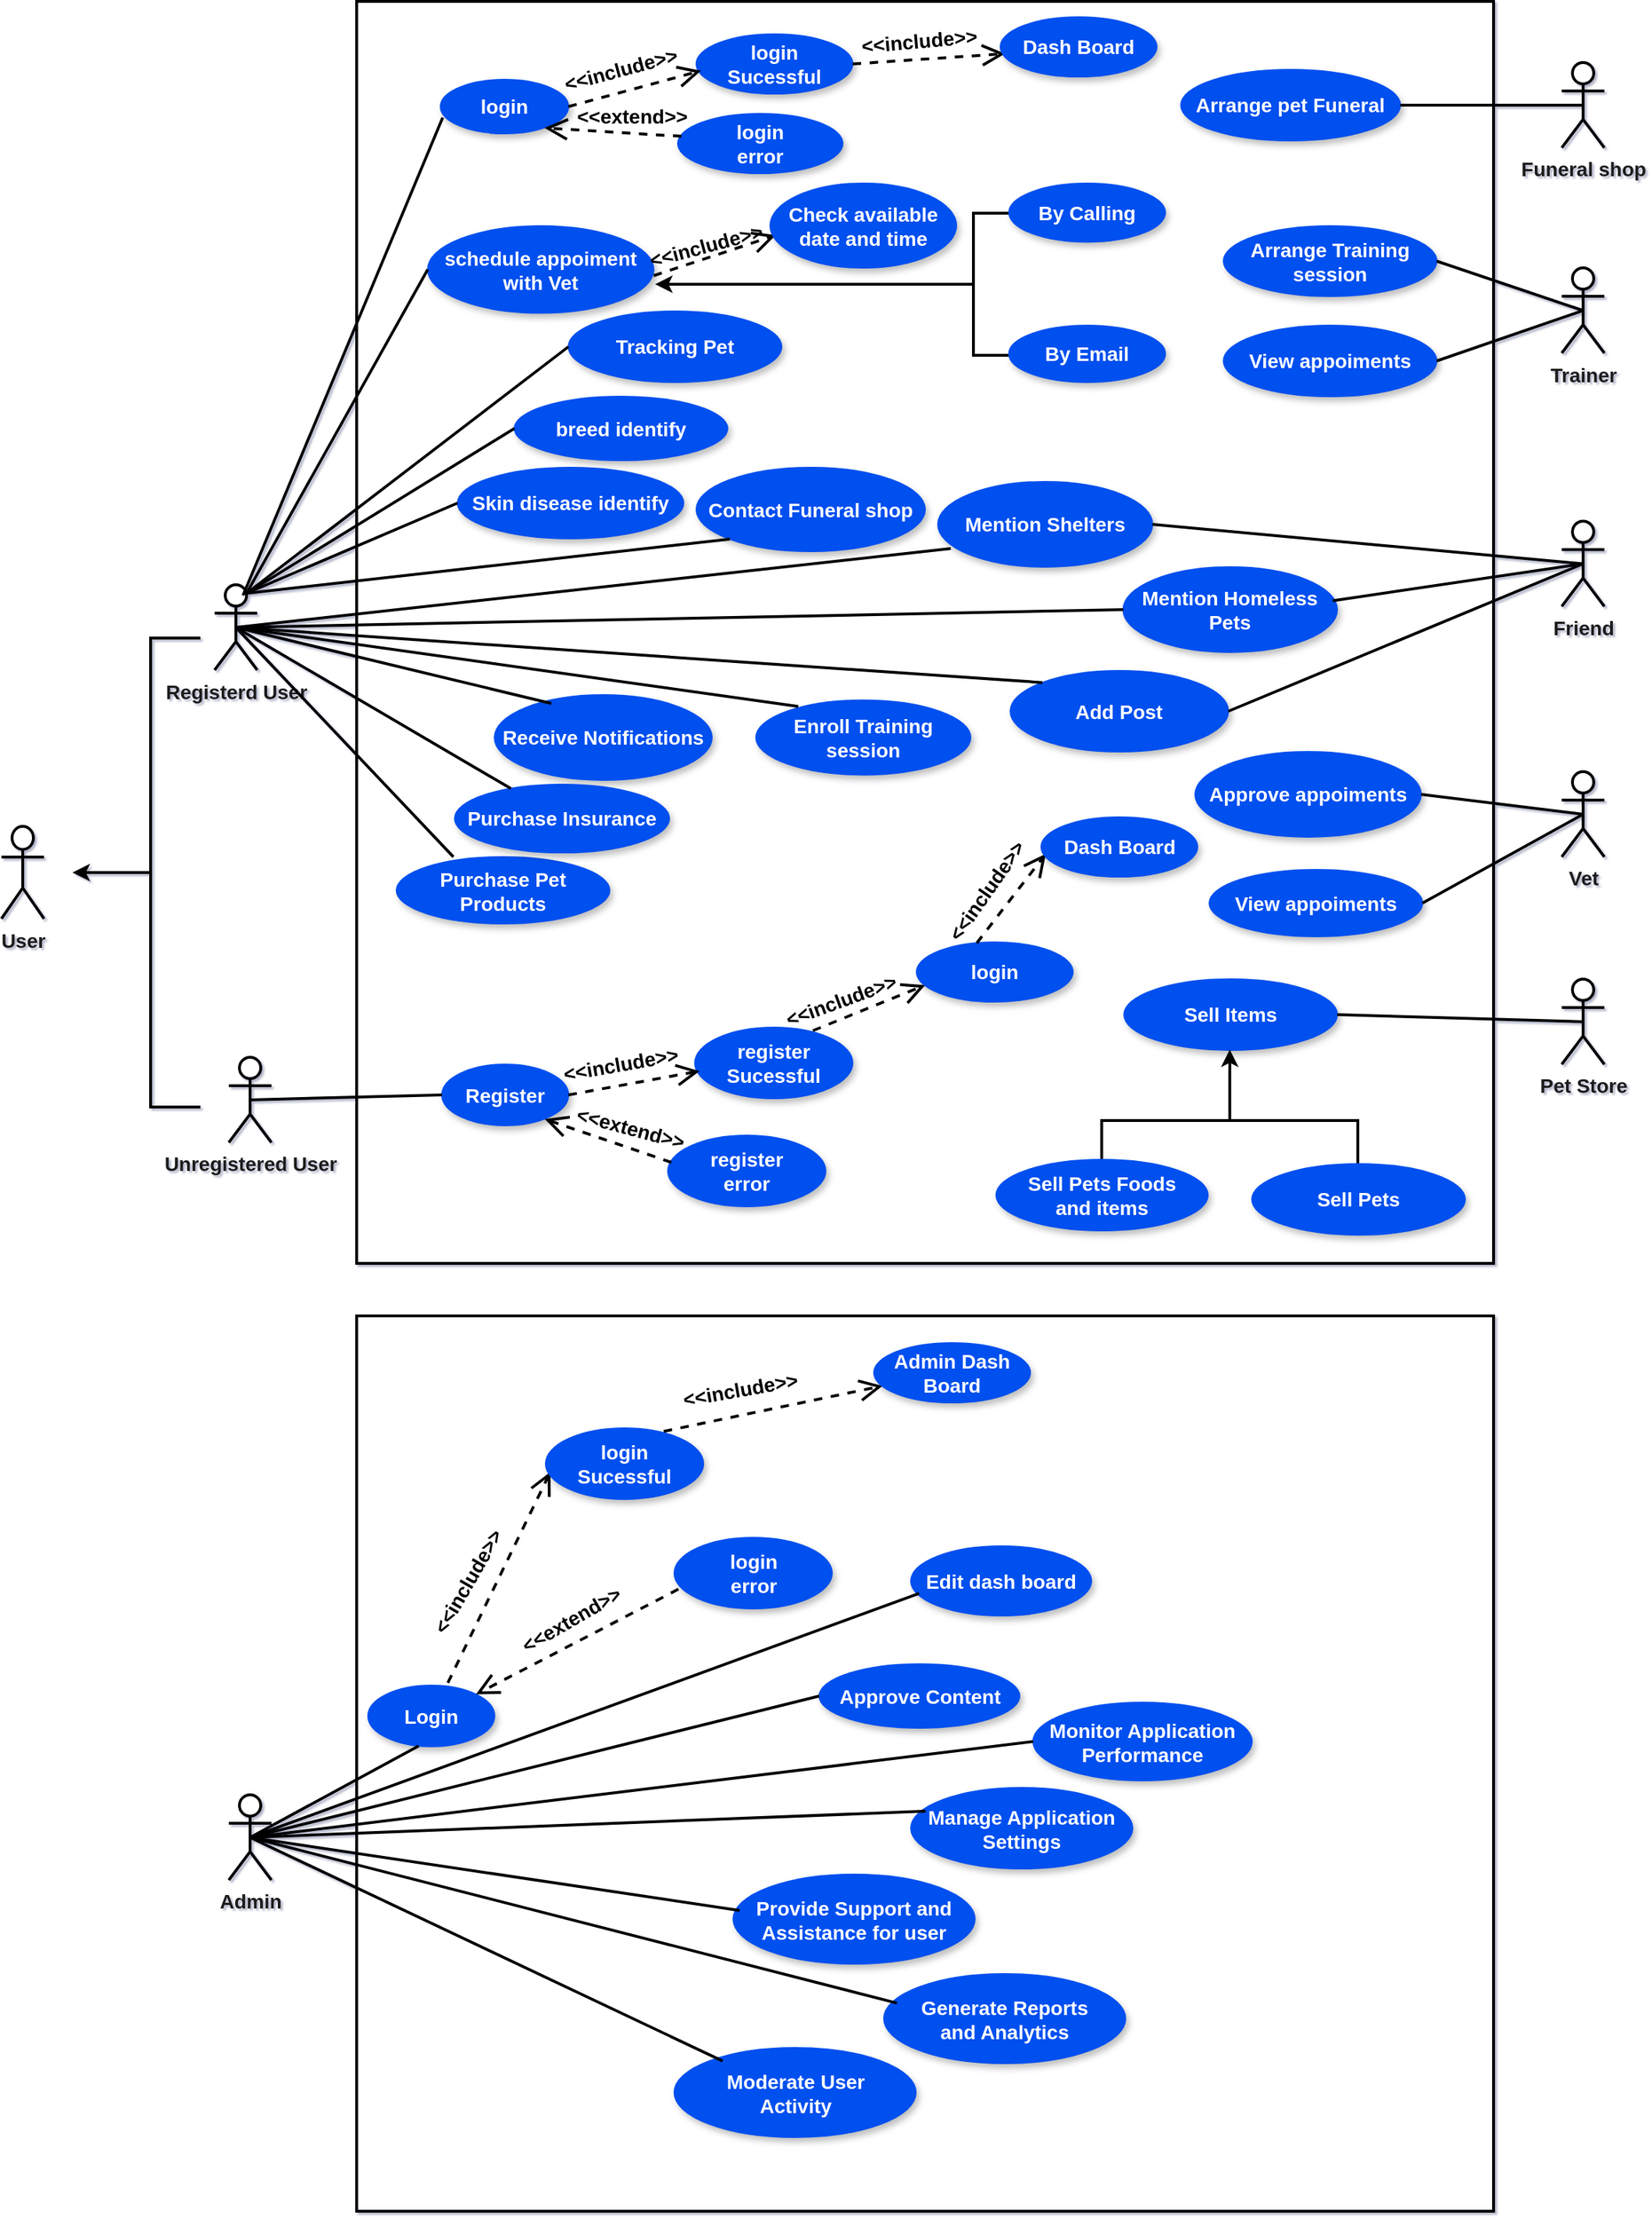 <mxfile version="21.6.8" type="device">
  <diagram name="Page-1" id="lOo2SRsDIVCOL9PPQms0">
    <mxGraphModel dx="1683" dy="1208" grid="0" gridSize="10" guides="1" tooltips="1" connect="1" arrows="1" fold="1" page="0" pageScale="1" pageWidth="827" pageHeight="1169" background="#FFFFFF" math="0" shadow="1">
      <root>
        <mxCell id="0" />
        <mxCell id="1" parent="0" />
        <mxCell id="L6oSHJMiZWYgVflE6wv4-33" value="" style="rounded=0;whiteSpace=wrap;html=1;fillColor=#FFFFFF;strokeColor=#000000;strokeWidth=2;" vertex="1" parent="1">
          <mxGeometry x="140" y="707" width="800" height="630" as="geometry" />
        </mxCell>
        <mxCell id="peqWukIWgn3L93WKMnT7-106" value="" style="rounded=0;whiteSpace=wrap;html=1;fillColor=#FFFFFF;strokeColor=#000000;strokeWidth=2;" parent="1" vertex="1">
          <mxGeometry x="140" y="-218" width="800" height="888" as="geometry" />
        </mxCell>
        <mxCell id="peqWukIWgn3L93WKMnT7-1" value="Registerd User" style="shape=umlActor;verticalLabelPosition=bottom;verticalAlign=top;html=1;fontStyle=1;fontSize=14;strokeWidth=2;strokeColor=#000000;fontColor=#1A1A1A;" parent="1" vertex="1">
          <mxGeometry x="40" y="192.5" width="30" height="60" as="geometry" />
        </mxCell>
        <mxCell id="peqWukIWgn3L93WKMnT7-3" value="Unregistered User" style="shape=umlActor;verticalLabelPosition=bottom;verticalAlign=top;html=1;fontStyle=1;fontSize=14;strokeWidth=2;strokeColor=#000000;fontColor=#1A1A1A;" parent="1" vertex="1">
          <mxGeometry x="50" y="525" width="30" height="60" as="geometry" />
        </mxCell>
        <mxCell id="peqWukIWgn3L93WKMnT7-5" value="User" style="shape=umlActor;verticalLabelPosition=bottom;verticalAlign=top;html=1;fontStyle=1;fontSize=14;strokeWidth=2;strokeColor=#000000;fontColor=#1A1A1A;" parent="1" vertex="1">
          <mxGeometry x="-110" y="362.5" width="30" height="65" as="geometry" />
        </mxCell>
        <mxCell id="peqWukIWgn3L93WKMnT7-16" style="edgeStyle=orthogonalEdgeStyle;rounded=0;orthogonalLoop=1;jettySize=auto;html=1;strokeColor=#000000;strokeWidth=2;" parent="1" source="peqWukIWgn3L93WKMnT7-6" edge="1">
          <mxGeometry relative="1" as="geometry">
            <mxPoint x="-60" y="395" as="targetPoint" />
          </mxGeometry>
        </mxCell>
        <mxCell id="peqWukIWgn3L93WKMnT7-6" value="" style="html=1;shape=mxgraph.flowchart.annotation_2;align=left;labelPosition=right;strokeColor=#000000;strokeWidth=2;" parent="1" vertex="1">
          <mxGeometry x="-40" y="230" width="70" height="330" as="geometry" />
        </mxCell>
        <mxCell id="peqWukIWgn3L93WKMnT7-17" value="login" style="ellipse;whiteSpace=wrap;html=1;fillColor=#0050ef;fontColor=#ffffff;strokeColor=#0050ef;fontSize=14;fontStyle=1;strokeWidth=1;shadow=1;" parent="1" vertex="1">
          <mxGeometry x="199" y="-163" width="90" height="38" as="geometry" />
        </mxCell>
        <mxCell id="peqWukIWgn3L93WKMnT7-20" value="login&lt;br style=&quot;font-size: 14px;&quot;&gt;Sucessful" style="ellipse;whiteSpace=wrap;html=1;fillColor=#0050ef;fontColor=#ffffff;strokeColor=#0050ef;fontSize=14;fontStyle=1;strokeWidth=1;shadow=1;" parent="1" vertex="1">
          <mxGeometry x="379" y="-195" width="110" height="42" as="geometry" />
        </mxCell>
        <mxCell id="peqWukIWgn3L93WKMnT7-22" value="login&lt;br style=&quot;font-size: 14px;&quot;&gt;error" style="ellipse;whiteSpace=wrap;html=1;fillColor=#0050ef;fontColor=#ffffff;strokeColor=#0050ef;fontSize=14;fontStyle=1;strokeWidth=1;shadow=1;" parent="1" vertex="1">
          <mxGeometry x="366" y="-139" width="116" height="42" as="geometry" />
        </mxCell>
        <mxCell id="peqWukIWgn3L93WKMnT7-26" value="&amp;lt;&amp;lt;include&amp;gt;&amp;gt;" style="text;html=1;strokeColor=none;fillColor=none;align=center;verticalAlign=middle;whiteSpace=wrap;rounded=0;rotation=-15;fontSize=14;fontStyle=1;fontColor=#000000;strokeWidth=2;" parent="1" vertex="1">
          <mxGeometry x="301" y="-177.5" width="50" height="15" as="geometry" />
        </mxCell>
        <mxCell id="peqWukIWgn3L93WKMnT7-28" value="" style="endArrow=open;endSize=12;dashed=1;html=1;rounded=0;entryX=0.813;entryY=0.896;entryDx=0;entryDy=0;entryPerimeter=0;exitX=0.022;exitY=0.379;exitDx=0;exitDy=0;exitPerimeter=0;strokeColor=#000000;strokeWidth=2;" parent="1" source="peqWukIWgn3L93WKMnT7-22" target="peqWukIWgn3L93WKMnT7-17" edge="1">
          <mxGeometry width="160" relative="1" as="geometry">
            <mxPoint x="319" y="-68" as="sourcePoint" />
            <mxPoint x="479" y="-68" as="targetPoint" />
          </mxGeometry>
        </mxCell>
        <mxCell id="peqWukIWgn3L93WKMnT7-29" value="&amp;lt;&amp;lt;extend&amp;gt;&amp;gt;" style="text;html=1;strokeColor=none;fillColor=none;align=center;verticalAlign=middle;whiteSpace=wrap;rounded=0;rotation=0;fontSize=14;fontStyle=1;fontColor=#000000;strokeWidth=2;" parent="1" vertex="1">
          <mxGeometry x="309" y="-145" width="50" height="15" as="geometry" />
        </mxCell>
        <mxCell id="peqWukIWgn3L93WKMnT7-30" value="" style="endArrow=open;endSize=12;dashed=1;html=1;rounded=0;exitX=1;exitY=0.5;exitDx=0;exitDy=0;entryX=0.03;entryY=0.614;entryDx=0;entryDy=0;entryPerimeter=0;strokeColor=#000000;strokeWidth=2;" parent="1" source="peqWukIWgn3L93WKMnT7-17" target="peqWukIWgn3L93WKMnT7-20" edge="1">
          <mxGeometry width="160" relative="1" as="geometry">
            <mxPoint x="269" y="-18" as="sourcePoint" />
            <mxPoint x="429" y="-18" as="targetPoint" />
          </mxGeometry>
        </mxCell>
        <mxCell id="peqWukIWgn3L93WKMnT7-31" value="Register" style="ellipse;whiteSpace=wrap;html=1;fillColor=#0050ef;fontColor=#ffffff;strokeColor=#0050ef;fontSize=14;fontStyle=1;strokeWidth=1;shadow=1;" parent="1" vertex="1">
          <mxGeometry x="200" y="530" width="89" height="43" as="geometry" />
        </mxCell>
        <mxCell id="peqWukIWgn3L93WKMnT7-32" value="register&lt;br style=&quot;font-size: 14px;&quot;&gt;Sucessful" style="ellipse;whiteSpace=wrap;html=1;fillColor=#0050ef;fontColor=#ffffff;strokeColor=#0050ef;fontSize=14;fontStyle=1;strokeWidth=1;shadow=1;" parent="1" vertex="1">
          <mxGeometry x="378" y="504" width="111" height="50" as="geometry" />
        </mxCell>
        <mxCell id="peqWukIWgn3L93WKMnT7-33" value="register&lt;br style=&quot;font-size: 14px;&quot;&gt;error" style="ellipse;whiteSpace=wrap;html=1;fillColor=#0050ef;fontColor=#ffffff;strokeColor=#0050ef;fontSize=14;fontStyle=1;strokeWidth=1;shadow=1;" parent="1" vertex="1">
          <mxGeometry x="359" y="580" width="111" height="50" as="geometry" />
        </mxCell>
        <mxCell id="peqWukIWgn3L93WKMnT7-34" value="" style="endArrow=open;endSize=12;dashed=1;html=1;rounded=0;entryX=0.813;entryY=0.896;entryDx=0;entryDy=0;entryPerimeter=0;exitX=0.022;exitY=0.379;exitDx=0;exitDy=0;exitPerimeter=0;strokeColor=#000000;strokeWidth=2;" parent="1" source="peqWukIWgn3L93WKMnT7-33" target="peqWukIWgn3L93WKMnT7-31" edge="1">
          <mxGeometry width="160" relative="1" as="geometry">
            <mxPoint x="319" y="630" as="sourcePoint" />
            <mxPoint x="479" y="630" as="targetPoint" />
          </mxGeometry>
        </mxCell>
        <mxCell id="peqWukIWgn3L93WKMnT7-35" value="&amp;lt;&amp;lt;extend&amp;gt;&amp;gt;" style="text;html=1;strokeColor=none;fillColor=none;align=center;verticalAlign=middle;whiteSpace=wrap;rounded=0;rotation=15;fontSize=14;fontStyle=1;fontColor=#000000;strokeWidth=2;" parent="1" vertex="1">
          <mxGeometry x="308" y="567" width="50" height="15" as="geometry" />
        </mxCell>
        <mxCell id="peqWukIWgn3L93WKMnT7-36" value="&amp;lt;&amp;lt;include&amp;gt;&amp;gt;" style="text;html=1;strokeColor=none;fillColor=none;align=center;verticalAlign=middle;whiteSpace=wrap;rounded=0;rotation=-10;fontSize=14;fontStyle=1;fontColor=#000000;strokeWidth=2;" parent="1" vertex="1">
          <mxGeometry x="301" y="522.5" width="50" height="15" as="geometry" />
        </mxCell>
        <mxCell id="peqWukIWgn3L93WKMnT7-37" value="" style="endArrow=open;endSize=12;dashed=1;html=1;rounded=0;exitX=1;exitY=0.5;exitDx=0;exitDy=0;entryX=0.03;entryY=0.614;entryDx=0;entryDy=0;entryPerimeter=0;strokeColor=#000000;strokeWidth=2;" parent="1" source="peqWukIWgn3L93WKMnT7-31" target="peqWukIWgn3L93WKMnT7-32" edge="1">
          <mxGeometry width="160" relative="1" as="geometry">
            <mxPoint x="269" y="680" as="sourcePoint" />
            <mxPoint x="429" y="680" as="targetPoint" />
          </mxGeometry>
        </mxCell>
        <mxCell id="peqWukIWgn3L93WKMnT7-38" value="Friend" style="shape=umlActor;verticalLabelPosition=bottom;verticalAlign=top;html=1;fontStyle=1;fontSize=14;strokeWidth=2;strokeColor=#000000;fontColor=#1A1A1A;" parent="1" vertex="1">
          <mxGeometry x="988" y="147.75" width="30" height="60" as="geometry" />
        </mxCell>
        <mxCell id="peqWukIWgn3L93WKMnT7-39" value="Vet" style="shape=umlActor;verticalLabelPosition=bottom;verticalAlign=top;html=1;fontStyle=1;fontSize=14;strokeWidth=2;strokeColor=#000000;fontColor=#1A1A1A;" parent="1" vertex="1">
          <mxGeometry x="988" y="324" width="30" height="60" as="geometry" />
        </mxCell>
        <mxCell id="peqWukIWgn3L93WKMnT7-40" value="Trainer" style="shape=umlActor;verticalLabelPosition=bottom;verticalAlign=top;html=1;fontStyle=1;fontSize=14;strokeWidth=2;strokeColor=#000000;fontColor=#1A1A1A;" parent="1" vertex="1">
          <mxGeometry x="988" y="-30.5" width="30" height="60" as="geometry" />
        </mxCell>
        <mxCell id="peqWukIWgn3L93WKMnT7-49" value="&lt;font style=&quot;font-size: 14px;&quot;&gt;schedule appoiment with Vet&lt;/font&gt;" style="ellipse;whiteSpace=wrap;html=1;fillColor=#0050ef;fontColor=#ffffff;strokeColor=#0050ef;fontSize=14;fontStyle=1;strokeWidth=1;shadow=1;" parent="1" vertex="1">
          <mxGeometry x="190" y="-60" width="159" height="61.25" as="geometry" />
        </mxCell>
        <mxCell id="peqWukIWgn3L93WKMnT7-50" value="Tracking Pet" style="ellipse;whiteSpace=wrap;html=1;fillColor=#0050ef;fontColor=#ffffff;strokeColor=#0050ef;fontSize=14;fontStyle=1;strokeWidth=1;shadow=1;" parent="1" vertex="1">
          <mxGeometry x="289" width="150" height="50" as="geometry" />
        </mxCell>
        <mxCell id="peqWukIWgn3L93WKMnT7-51" value="Add Post" style="ellipse;whiteSpace=wrap;html=1;fillColor=#0050ef;fontColor=#ffffff;strokeColor=#0050ef;fontSize=14;fontStyle=1;strokeWidth=1;shadow=1;" parent="1" vertex="1">
          <mxGeometry x="600" y="253" width="153.38" height="57" as="geometry" />
        </mxCell>
        <mxCell id="peqWukIWgn3L93WKMnT7-52" value="Purchase Pet Products" style="ellipse;whiteSpace=wrap;html=1;fillColor=#0050ef;fontColor=#ffffff;strokeColor=#0050ef;fontSize=14;fontStyle=1;strokeWidth=1;shadow=1;" parent="1" vertex="1">
          <mxGeometry x="168" y="384" width="150" height="47" as="geometry" />
        </mxCell>
        <mxCell id="peqWukIWgn3L93WKMnT7-53" value="Receive Notifications" style="ellipse;whiteSpace=wrap;html=1;fillColor=#0050ef;fontColor=#ffffff;strokeColor=#0050ef;fontSize=14;fontStyle=1;strokeWidth=1;shadow=1;" parent="1" vertex="1">
          <mxGeometry x="237" y="270" width="153" height="60" as="geometry" />
        </mxCell>
        <mxCell id="peqWukIWgn3L93WKMnT7-54" value="Mention Homeless Pets" style="ellipse;whiteSpace=wrap;html=1;fillColor=#0050ef;fontColor=#ffffff;strokeColor=#0050ef;fontSize=14;fontStyle=1;strokeWidth=1;shadow=1;" parent="1" vertex="1">
          <mxGeometry x="679.38" y="180" width="150.62" height="60" as="geometry" />
        </mxCell>
        <mxCell id="peqWukIWgn3L93WKMnT7-55" value="Mention Shelters" style="ellipse;whiteSpace=wrap;html=1;fillColor=#0050ef;fontColor=#ffffff;strokeColor=#0050ef;fontSize=14;fontStyle=1;strokeWidth=1;shadow=1;" parent="1" vertex="1">
          <mxGeometry x="549" y="120" width="151" height="60" as="geometry" />
        </mxCell>
        <mxCell id="peqWukIWgn3L93WKMnT7-56" value="Purchase Insurance" style="ellipse;whiteSpace=wrap;html=1;fillColor=#0050ef;fontColor=#ffffff;strokeColor=#0050ef;fontSize=14;fontStyle=1;strokeWidth=1;shadow=1;" parent="1" vertex="1">
          <mxGeometry x="209" y="333" width="151" height="48" as="geometry" />
        </mxCell>
        <mxCell id="peqWukIWgn3L93WKMnT7-57" value="Pet Store" style="shape=umlActor;verticalLabelPosition=bottom;verticalAlign=top;html=1;fontStyle=1;fontSize=14;strokeWidth=2;strokeColor=#000000;fontColor=#1A1A1A;" parent="1" vertex="1">
          <mxGeometry x="988" y="470" width="30" height="60" as="geometry" />
        </mxCell>
        <mxCell id="peqWukIWgn3L93WKMnT7-58" value="Funeral shop" style="shape=umlActor;verticalLabelPosition=bottom;verticalAlign=top;html=1;fontStyle=1;fontSize=14;strokeWidth=2;strokeColor=#000000;fontColor=#1A1A1A;spacingTop=0;spacing=2;" parent="1" vertex="1">
          <mxGeometry x="988" y="-175" width="30" height="60" as="geometry" />
        </mxCell>
        <mxCell id="peqWukIWgn3L93WKMnT7-59" value="&amp;lt;&amp;lt;include&amp;gt;&amp;gt;" style="text;html=1;strokeColor=none;fillColor=none;align=center;verticalAlign=middle;whiteSpace=wrap;rounded=0;rotation=-15;fontSize=14;fontStyle=1;fontColor=#000000;strokeWidth=2;" parent="1" vertex="1">
          <mxGeometry x="361" y="-53.5" width="50" height="15" as="geometry" />
        </mxCell>
        <mxCell id="peqWukIWgn3L93WKMnT7-60" value="" style="endArrow=open;endSize=12;dashed=1;html=1;rounded=0;exitX=1;exitY=0.5;exitDx=0;exitDy=0;entryX=0.03;entryY=0.614;entryDx=0;entryDy=0;entryPerimeter=0;strokeColor=#000000;strokeWidth=2;" parent="1" target="peqWukIWgn3L93WKMnT7-61" edge="1">
          <mxGeometry width="160" relative="1" as="geometry">
            <mxPoint x="349" y="-25" as="sourcePoint" />
            <mxPoint x="489" y="100" as="targetPoint" />
          </mxGeometry>
        </mxCell>
        <mxCell id="peqWukIWgn3L93WKMnT7-61" value="Check available date and time" style="ellipse;whiteSpace=wrap;html=1;fillColor=#0050ef;fontColor=#ffffff;strokeColor=#0050ef;fontSize=14;fontStyle=1;strokeWidth=1;shadow=1;" parent="1" vertex="1">
          <mxGeometry x="431" y="-90" width="131" height="59.5" as="geometry" />
        </mxCell>
        <mxCell id="peqWukIWgn3L93WKMnT7-63" style="edgeStyle=orthogonalEdgeStyle;rounded=0;orthogonalLoop=1;jettySize=auto;html=1;strokeColor=#000000;strokeWidth=2;" parent="1" source="peqWukIWgn3L93WKMnT7-62" edge="1">
          <mxGeometry relative="1" as="geometry">
            <mxPoint x="350" y="-19" as="targetPoint" />
          </mxGeometry>
        </mxCell>
        <mxCell id="peqWukIWgn3L93WKMnT7-62" value="" style="html=1;shape=mxgraph.flowchart.annotation_2;align=left;labelPosition=right;strokeColor=#000000;strokeWidth=2;" parent="1" vertex="1">
          <mxGeometry x="549" y="-69" width="50" height="100" as="geometry" />
        </mxCell>
        <mxCell id="peqWukIWgn3L93WKMnT7-64" value="By Calling" style="ellipse;whiteSpace=wrap;html=1;fillColor=#0050ef;fontColor=#ffffff;strokeColor=#0050ef;fontSize=14;fontStyle=1;strokeWidth=1;shadow=1;" parent="1" vertex="1">
          <mxGeometry x="599" y="-90" width="110" height="41.25" as="geometry" />
        </mxCell>
        <mxCell id="peqWukIWgn3L93WKMnT7-65" value="By Email" style="ellipse;whiteSpace=wrap;html=1;fillColor=#0050ef;fontColor=#ffffff;strokeColor=#0050ef;fontSize=14;fontStyle=1;strokeWidth=1;shadow=1;" parent="1" vertex="1">
          <mxGeometry x="599" y="10" width="110" height="40" as="geometry" />
        </mxCell>
        <mxCell id="peqWukIWgn3L93WKMnT7-66" value="breed identify" style="ellipse;whiteSpace=wrap;html=1;fillColor=#0050ef;fontColor=#ffffff;strokeColor=#0050ef;fontSize=14;fontStyle=1;strokeWidth=1;shadow=1;" parent="1" vertex="1">
          <mxGeometry x="251" y="60" width="150" height="45" as="geometry" />
        </mxCell>
        <mxCell id="peqWukIWgn3L93WKMnT7-67" value="Skin disease identify" style="ellipse;whiteSpace=wrap;html=1;fillColor=#0050ef;fontColor=#ffffff;strokeColor=#0050ef;fontSize=14;fontStyle=1;strokeWidth=1;shadow=1;" parent="1" vertex="1">
          <mxGeometry x="211" y="110" width="159" height="50" as="geometry" />
        </mxCell>
        <mxCell id="peqWukIWgn3L93WKMnT7-68" value="Arrange pet Funeral" style="ellipse;whiteSpace=wrap;html=1;fillColor=#0050ef;fontColor=#ffffff;strokeColor=#0050ef;fontSize=14;fontStyle=1;strokeWidth=1;shadow=1;" parent="1" vertex="1">
          <mxGeometry x="720" y="-170" width="154.38" height="50" as="geometry" />
        </mxCell>
        <mxCell id="peqWukIWgn3L93WKMnT7-69" value="Contact Funeral shop" style="ellipse;whiteSpace=wrap;html=1;fillColor=#0050ef;fontColor=#ffffff;strokeColor=#0050ef;fontSize=14;fontStyle=1;strokeWidth=1;shadow=1;" parent="1" vertex="1">
          <mxGeometry x="379" y="110" width="161" height="59" as="geometry" />
        </mxCell>
        <mxCell id="peqWukIWgn3L93WKMnT7-70" value="Enroll Training session" style="ellipse;whiteSpace=wrap;html=1;fillColor=#0050ef;fontColor=#ffffff;strokeColor=#0050ef;fontSize=14;fontStyle=1;strokeWidth=1;shadow=1;" parent="1" vertex="1">
          <mxGeometry x="421" y="273.75" width="151" height="52.5" as="geometry" />
        </mxCell>
        <mxCell id="peqWukIWgn3L93WKMnT7-71" value="Arrange Training session" style="ellipse;whiteSpace=wrap;html=1;fillColor=#0050ef;fontColor=#ffffff;strokeColor=#0050ef;fontSize=14;fontStyle=1;strokeWidth=1;shadow=1;" parent="1" vertex="1">
          <mxGeometry x="750" y="-60" width="150" height="49.5" as="geometry" />
        </mxCell>
        <mxCell id="peqWukIWgn3L93WKMnT7-72" value="Sell Items" style="ellipse;whiteSpace=wrap;html=1;fillColor=#0050ef;fontColor=#ffffff;strokeColor=#0050ef;fontSize=14;fontStyle=1;strokeWidth=1;shadow=1;" parent="1" vertex="1">
          <mxGeometry x="680" y="470" width="150" height="50" as="geometry" />
        </mxCell>
        <mxCell id="peqWukIWgn3L93WKMnT7-75" style="edgeStyle=orthogonalEdgeStyle;rounded=0;orthogonalLoop=1;jettySize=auto;html=1;entryX=0.5;entryY=1;entryDx=0;entryDy=0;strokeColor=#000000;strokeWidth=2;" parent="1" source="peqWukIWgn3L93WKMnT7-73" target="peqWukIWgn3L93WKMnT7-72" edge="1">
          <mxGeometry relative="1" as="geometry" />
        </mxCell>
        <mxCell id="peqWukIWgn3L93WKMnT7-73" value="" style="html=1;shape=mxgraph.flowchart.annotation_2;align=left;labelPosition=right;rotation=90;strokeColor=#000000;strokeWidth=2;" parent="1" vertex="1">
          <mxGeometry x="724.38" y="479.38" width="60" height="180.25" as="geometry" />
        </mxCell>
        <mxCell id="peqWukIWgn3L93WKMnT7-76" value="Sell Pets Foods &lt;br style=&quot;font-size: 14px;&quot;&gt;and items" style="ellipse;whiteSpace=wrap;html=1;fillColor=#0050ef;fontColor=#ffffff;strokeColor=#0050ef;fontSize=14;fontStyle=1;strokeWidth=1;shadow=1;" parent="1" vertex="1">
          <mxGeometry x="590" y="597" width="149" height="50" as="geometry" />
        </mxCell>
        <mxCell id="peqWukIWgn3L93WKMnT7-77" value="Sell Pets" style="ellipse;whiteSpace=wrap;html=1;fillColor=#0050ef;fontColor=#ffffff;strokeColor=#0050ef;fontSize=14;fontStyle=1;strokeWidth=1;shadow=1;" parent="1" vertex="1">
          <mxGeometry x="770" y="600" width="150" height="50" as="geometry" />
        </mxCell>
        <mxCell id="peqWukIWgn3L93WKMnT7-78" value="Approve appoiments" style="ellipse;whiteSpace=wrap;html=1;fillColor=#0050ef;fontColor=#ffffff;strokeColor=#0050ef;fontSize=14;fontStyle=1;strokeWidth=1;shadow=1;" parent="1" vertex="1">
          <mxGeometry x="730" y="310" width="159" height="60" as="geometry" />
        </mxCell>
        <mxCell id="peqWukIWgn3L93WKMnT7-79" value="View appoiments" style="ellipse;whiteSpace=wrap;html=1;fillColor=#0050ef;fontColor=#ffffff;strokeColor=#0050ef;fontSize=14;fontStyle=1;strokeWidth=1;shadow=1;" parent="1" vertex="1">
          <mxGeometry x="740" y="393" width="150" height="47" as="geometry" />
        </mxCell>
        <mxCell id="peqWukIWgn3L93WKMnT7-80" value="View appoiments" style="ellipse;whiteSpace=wrap;html=1;fillColor=#0050ef;fontColor=#ffffff;strokeColor=#0050ef;fontSize=14;fontStyle=1;strokeWidth=1;shadow=1;" parent="1" vertex="1">
          <mxGeometry x="750" y="10" width="150" height="50" as="geometry" />
        </mxCell>
        <mxCell id="peqWukIWgn3L93WKMnT7-83" value="" style="endArrow=none;html=1;rounded=0;entryX=0.017;entryY=0.703;entryDx=0;entryDy=0;entryPerimeter=0;strokeColor=#000000;strokeWidth=2;" parent="1" target="peqWukIWgn3L93WKMnT7-17" edge="1">
          <mxGeometry width="50" height="50" relative="1" as="geometry">
            <mxPoint x="60" y="200" as="sourcePoint" />
            <mxPoint x="120" y="120" as="targetPoint" />
          </mxGeometry>
        </mxCell>
        <mxCell id="peqWukIWgn3L93WKMnT7-84" value="" style="endArrow=none;html=1;rounded=0;entryX=0;entryY=0.5;entryDx=0;entryDy=0;exitX=0.75;exitY=0.1;exitDx=0;exitDy=0;exitPerimeter=0;strokeColor=#000000;strokeWidth=2;" parent="1" source="peqWukIWgn3L93WKMnT7-1" target="peqWukIWgn3L93WKMnT7-49" edge="1">
          <mxGeometry width="50" height="50" relative="1" as="geometry">
            <mxPoint x="60" y="190" as="sourcePoint" />
            <mxPoint x="140" y="120" as="targetPoint" />
          </mxGeometry>
        </mxCell>
        <mxCell id="peqWukIWgn3L93WKMnT7-85" value="" style="endArrow=none;html=1;rounded=0;entryX=0;entryY=0.5;entryDx=0;entryDy=0;exitX=0.75;exitY=0.1;exitDx=0;exitDy=0;exitPerimeter=0;strokeColor=#000000;strokeWidth=2;" parent="1" source="peqWukIWgn3L93WKMnT7-1" target="peqWukIWgn3L93WKMnT7-50" edge="1">
          <mxGeometry width="50" height="50" relative="1" as="geometry">
            <mxPoint x="90" y="170" as="sourcePoint" />
            <mxPoint x="140" y="120" as="targetPoint" />
          </mxGeometry>
        </mxCell>
        <mxCell id="peqWukIWgn3L93WKMnT7-86" value="" style="endArrow=none;html=1;rounded=0;entryX=0;entryY=0.5;entryDx=0;entryDy=0;exitX=0.75;exitY=0.1;exitDx=0;exitDy=0;exitPerimeter=0;strokeColor=#000000;strokeWidth=2;" parent="1" source="peqWukIWgn3L93WKMnT7-1" target="peqWukIWgn3L93WKMnT7-66" edge="1">
          <mxGeometry width="50" height="50" relative="1" as="geometry">
            <mxPoint x="140" y="190" as="sourcePoint" />
            <mxPoint x="190" y="140" as="targetPoint" />
          </mxGeometry>
        </mxCell>
        <mxCell id="peqWukIWgn3L93WKMnT7-87" value="" style="endArrow=none;html=1;rounded=0;entryX=0;entryY=0.5;entryDx=0;entryDy=0;exitX=0.75;exitY=0.1;exitDx=0;exitDy=0;exitPerimeter=0;strokeColor=#000000;strokeWidth=2;" parent="1" source="peqWukIWgn3L93WKMnT7-1" target="peqWukIWgn3L93WKMnT7-67" edge="1">
          <mxGeometry width="50" height="50" relative="1" as="geometry">
            <mxPoint x="140" y="210" as="sourcePoint" />
            <mxPoint x="190" y="160" as="targetPoint" />
          </mxGeometry>
        </mxCell>
        <mxCell id="peqWukIWgn3L93WKMnT7-88" value="" style="endArrow=none;html=1;rounded=0;entryX=0;entryY=1;entryDx=0;entryDy=0;exitX=0.75;exitY=0.1;exitDx=0;exitDy=0;exitPerimeter=0;strokeColor=#000000;strokeWidth=2;" parent="1" source="peqWukIWgn3L93WKMnT7-1" target="peqWukIWgn3L93WKMnT7-69" edge="1">
          <mxGeometry width="50" height="50" relative="1" as="geometry">
            <mxPoint x="180" y="260" as="sourcePoint" />
            <mxPoint x="230" y="210" as="targetPoint" />
          </mxGeometry>
        </mxCell>
        <mxCell id="peqWukIWgn3L93WKMnT7-89" value="" style="endArrow=none;html=1;rounded=0;entryX=0.06;entryY=0.783;entryDx=0;entryDy=0;exitX=0.5;exitY=0.5;exitDx=0;exitDy=0;exitPerimeter=0;entryPerimeter=0;strokeColor=#000000;strokeWidth=2;" parent="1" source="peqWukIWgn3L93WKMnT7-1" target="peqWukIWgn3L93WKMnT7-55" edge="1">
          <mxGeometry width="50" height="50" relative="1" as="geometry">
            <mxPoint x="210" y="260" as="sourcePoint" />
            <mxPoint x="260" y="210" as="targetPoint" />
          </mxGeometry>
        </mxCell>
        <mxCell id="peqWukIWgn3L93WKMnT7-90" value="" style="endArrow=none;html=1;rounded=0;entryX=0;entryY=0.5;entryDx=0;entryDy=0;exitX=0.5;exitY=0.5;exitDx=0;exitDy=0;exitPerimeter=0;strokeColor=#000000;strokeWidth=2;" parent="1" source="peqWukIWgn3L93WKMnT7-1" target="peqWukIWgn3L93WKMnT7-54" edge="1">
          <mxGeometry width="50" height="50" relative="1" as="geometry">
            <mxPoint x="450" y="250" as="sourcePoint" />
            <mxPoint x="500" y="200" as="targetPoint" />
          </mxGeometry>
        </mxCell>
        <mxCell id="peqWukIWgn3L93WKMnT7-91" value="" style="endArrow=none;html=1;rounded=0;entryX=0;entryY=0;entryDx=0;entryDy=0;exitX=0.5;exitY=0.5;exitDx=0;exitDy=0;exitPerimeter=0;strokeColor=#000000;strokeWidth=2;" parent="1" source="peqWukIWgn3L93WKMnT7-1" target="peqWukIWgn3L93WKMnT7-51" edge="1">
          <mxGeometry width="50" height="50" relative="1" as="geometry">
            <mxPoint x="360" y="290" as="sourcePoint" />
            <mxPoint x="410" y="240" as="targetPoint" />
          </mxGeometry>
        </mxCell>
        <mxCell id="peqWukIWgn3L93WKMnT7-92" value="" style="endArrow=none;html=1;rounded=0;entryX=0.197;entryY=0.084;entryDx=0;entryDy=0;entryPerimeter=0;exitX=0.5;exitY=0.5;exitDx=0;exitDy=0;exitPerimeter=0;strokeColor=#000000;strokeWidth=2;" parent="1" source="peqWukIWgn3L93WKMnT7-1" target="peqWukIWgn3L93WKMnT7-70" edge="1">
          <mxGeometry width="50" height="50" relative="1" as="geometry">
            <mxPoint x="140" y="310" as="sourcePoint" />
            <mxPoint x="190" y="260" as="targetPoint" />
          </mxGeometry>
        </mxCell>
        <mxCell id="peqWukIWgn3L93WKMnT7-93" value="" style="endArrow=none;html=1;rounded=0;exitX=0.5;exitY=0.5;exitDx=0;exitDy=0;exitPerimeter=0;entryX=0.261;entryY=0.1;entryDx=0;entryDy=0;entryPerimeter=0;strokeColor=#000000;strokeWidth=2;" parent="1" source="peqWukIWgn3L93WKMnT7-1" target="peqWukIWgn3L93WKMnT7-53" edge="1">
          <mxGeometry width="50" height="50" relative="1" as="geometry">
            <mxPoint x="120" y="330" as="sourcePoint" />
            <mxPoint x="170" y="280" as="targetPoint" />
          </mxGeometry>
        </mxCell>
        <mxCell id="peqWukIWgn3L93WKMnT7-94" value="" style="endArrow=none;html=1;rounded=0;exitX=0.5;exitY=0.5;exitDx=0;exitDy=0;exitPerimeter=0;strokeColor=#000000;strokeWidth=2;" parent="1" source="peqWukIWgn3L93WKMnT7-1" target="peqWukIWgn3L93WKMnT7-56" edge="1">
          <mxGeometry width="50" height="50" relative="1" as="geometry">
            <mxPoint x="120" y="360" as="sourcePoint" />
            <mxPoint x="170" y="310" as="targetPoint" />
          </mxGeometry>
        </mxCell>
        <mxCell id="peqWukIWgn3L93WKMnT7-95" value="" style="endArrow=none;html=1;rounded=0;entryX=0.5;entryY=0.5;entryDx=0;entryDy=0;entryPerimeter=0;exitX=0.267;exitY=0;exitDx=0;exitDy=0;exitPerimeter=0;strokeColor=#000000;strokeWidth=2;" parent="1" source="peqWukIWgn3L93WKMnT7-52" target="peqWukIWgn3L93WKMnT7-1" edge="1">
          <mxGeometry width="50" height="50" relative="1" as="geometry">
            <mxPoint x="120" y="380" as="sourcePoint" />
            <mxPoint x="170" y="330" as="targetPoint" />
          </mxGeometry>
        </mxCell>
        <mxCell id="peqWukIWgn3L93WKMnT7-96" value="" style="endArrow=none;html=1;rounded=0;exitX=0.5;exitY=0.5;exitDx=0;exitDy=0;exitPerimeter=0;entryX=0;entryY=0.5;entryDx=0;entryDy=0;strokeColor=#000000;strokeWidth=2;" parent="1" source="peqWukIWgn3L93WKMnT7-3" target="peqWukIWgn3L93WKMnT7-31" edge="1">
          <mxGeometry width="50" height="50" relative="1" as="geometry">
            <mxPoint x="120" y="570" as="sourcePoint" />
            <mxPoint x="170" y="520" as="targetPoint" />
          </mxGeometry>
        </mxCell>
        <mxCell id="peqWukIWgn3L93WKMnT7-97" value="" style="endArrow=none;html=1;rounded=0;exitX=1;exitY=0.5;exitDx=0;exitDy=0;entryX=0.5;entryY=0.5;entryDx=0;entryDy=0;entryPerimeter=0;strokeColor=#000000;strokeWidth=2;" parent="1" source="peqWukIWgn3L93WKMnT7-68" target="peqWukIWgn3L93WKMnT7-58" edge="1">
          <mxGeometry width="50" height="50" relative="1" as="geometry">
            <mxPoint x="900" y="-170" as="sourcePoint" />
            <mxPoint x="950" y="-220" as="targetPoint" />
          </mxGeometry>
        </mxCell>
        <mxCell id="peqWukIWgn3L93WKMnT7-98" value="" style="endArrow=none;html=1;rounded=0;exitX=1;exitY=0.5;exitDx=0;exitDy=0;entryX=0.5;entryY=0.5;entryDx=0;entryDy=0;entryPerimeter=0;strokeColor=#000000;strokeWidth=2;" parent="1" source="peqWukIWgn3L93WKMnT7-71" target="peqWukIWgn3L93WKMnT7-40" edge="1">
          <mxGeometry width="50" height="50" relative="1" as="geometry">
            <mxPoint x="870" y="110" as="sourcePoint" />
            <mxPoint x="920" y="60" as="targetPoint" />
          </mxGeometry>
        </mxCell>
        <mxCell id="peqWukIWgn3L93WKMnT7-99" value="" style="endArrow=none;html=1;rounded=0;exitX=1;exitY=0.5;exitDx=0;exitDy=0;entryX=0.5;entryY=0.5;entryDx=0;entryDy=0;entryPerimeter=0;strokeColor=#000000;strokeWidth=2;" parent="1" source="peqWukIWgn3L93WKMnT7-80" target="peqWukIWgn3L93WKMnT7-40" edge="1">
          <mxGeometry width="50" height="50" relative="1" as="geometry">
            <mxPoint x="870" y="120" as="sourcePoint" />
            <mxPoint x="920" y="70" as="targetPoint" />
          </mxGeometry>
        </mxCell>
        <mxCell id="peqWukIWgn3L93WKMnT7-100" value="" style="endArrow=none;html=1;rounded=0;exitX=1;exitY=0.5;exitDx=0;exitDy=0;entryX=0.5;entryY=0.5;entryDx=0;entryDy=0;entryPerimeter=0;strokeColor=#000000;strokeWidth=2;" parent="1" source="peqWukIWgn3L93WKMnT7-55" target="peqWukIWgn3L93WKMnT7-38" edge="1">
          <mxGeometry width="50" height="50" relative="1" as="geometry">
            <mxPoint x="850" y="170" as="sourcePoint" />
            <mxPoint x="900" y="120" as="targetPoint" />
          </mxGeometry>
        </mxCell>
        <mxCell id="peqWukIWgn3L93WKMnT7-101" value="" style="endArrow=none;html=1;rounded=0;entryX=0.5;entryY=0.5;entryDx=0;entryDy=0;entryPerimeter=0;exitX=0.979;exitY=0.395;exitDx=0;exitDy=0;exitPerimeter=0;strokeColor=#000000;strokeWidth=2;" parent="1" source="peqWukIWgn3L93WKMnT7-54" target="peqWukIWgn3L93WKMnT7-38" edge="1">
          <mxGeometry width="50" height="50" relative="1" as="geometry">
            <mxPoint x="690" y="220" as="sourcePoint" />
            <mxPoint x="740" y="170" as="targetPoint" />
          </mxGeometry>
        </mxCell>
        <mxCell id="peqWukIWgn3L93WKMnT7-102" value="" style="endArrow=none;html=1;rounded=0;exitX=1;exitY=0.5;exitDx=0;exitDy=0;entryX=0.5;entryY=0.5;entryDx=0;entryDy=0;entryPerimeter=0;strokeColor=#000000;strokeWidth=2;" parent="1" source="peqWukIWgn3L93WKMnT7-51" target="peqWukIWgn3L93WKMnT7-38" edge="1">
          <mxGeometry width="50" height="50" relative="1" as="geometry">
            <mxPoint x="820" y="300" as="sourcePoint" />
            <mxPoint x="870" y="250" as="targetPoint" />
          </mxGeometry>
        </mxCell>
        <mxCell id="peqWukIWgn3L93WKMnT7-103" value="" style="endArrow=none;html=1;rounded=0;exitX=1;exitY=0.5;exitDx=0;exitDy=0;entryX=0.5;entryY=0.5;entryDx=0;entryDy=0;entryPerimeter=0;strokeColor=#000000;strokeWidth=2;" parent="1" source="peqWukIWgn3L93WKMnT7-78" target="peqWukIWgn3L93WKMnT7-39" edge="1">
          <mxGeometry width="50" height="50" relative="1" as="geometry">
            <mxPoint x="920" y="340" as="sourcePoint" />
            <mxPoint x="970" y="290" as="targetPoint" />
          </mxGeometry>
        </mxCell>
        <mxCell id="peqWukIWgn3L93WKMnT7-104" value="" style="endArrow=none;html=1;rounded=0;exitX=1;exitY=0.5;exitDx=0;exitDy=0;entryX=0.5;entryY=0.5;entryDx=0;entryDy=0;entryPerimeter=0;strokeColor=#000000;strokeWidth=2;" parent="1" source="peqWukIWgn3L93WKMnT7-79" target="peqWukIWgn3L93WKMnT7-39" edge="1">
          <mxGeometry width="50" height="50" relative="1" as="geometry">
            <mxPoint x="900" y="450" as="sourcePoint" />
            <mxPoint x="950" y="400" as="targetPoint" />
          </mxGeometry>
        </mxCell>
        <mxCell id="peqWukIWgn3L93WKMnT7-105" value="" style="endArrow=none;html=1;rounded=0;exitX=1;exitY=0.5;exitDx=0;exitDy=0;entryX=0.5;entryY=0.5;entryDx=0;entryDy=0;entryPerimeter=0;strokeColor=#000000;strokeWidth=2;" parent="1" source="peqWukIWgn3L93WKMnT7-72" target="peqWukIWgn3L93WKMnT7-57" edge="1">
          <mxGeometry width="50" height="50" relative="1" as="geometry">
            <mxPoint x="880" y="520" as="sourcePoint" />
            <mxPoint x="930" y="470" as="targetPoint" />
          </mxGeometry>
        </mxCell>
        <mxCell id="peqWukIWgn3L93WKMnT7-109" value="" style="endArrow=open;endSize=12;dashed=1;html=1;rounded=0;exitX=0.748;exitY=0.045;exitDx=0;exitDy=0;exitPerimeter=0;entryX=0.055;entryY=0.72;entryDx=0;entryDy=0;entryPerimeter=0;strokeColor=#000000;strokeWidth=2;" parent="1" source="peqWukIWgn3L93WKMnT7-32" target="peqWukIWgn3L93WKMnT7-111" edge="1">
          <mxGeometry width="160" relative="1" as="geometry">
            <mxPoint x="439" y="484" as="sourcePoint" />
            <mxPoint x="520" y="474" as="targetPoint" />
          </mxGeometry>
        </mxCell>
        <mxCell id="peqWukIWgn3L93WKMnT7-110" value="&amp;lt;&amp;lt;include&amp;gt;&amp;gt;" style="text;html=1;strokeColor=none;fillColor=none;align=center;verticalAlign=middle;whiteSpace=wrap;rounded=0;rotation=-20;fontSize=14;fontStyle=1;fontColor=#000000;strokeWidth=2;" parent="1" vertex="1">
          <mxGeometry x="456" y="477.5" width="50" height="15" as="geometry" />
        </mxCell>
        <mxCell id="peqWukIWgn3L93WKMnT7-111" value="login" style="ellipse;whiteSpace=wrap;html=1;fillColor=#0050ef;fontColor=#ffffff;strokeColor=#0050ef;fontSize=14;fontStyle=1;strokeWidth=1;shadow=1;" parent="1" vertex="1">
          <mxGeometry x="534" y="444" width="110" height="42" as="geometry" />
        </mxCell>
        <mxCell id="L6oSHJMiZWYgVflE6wv4-4" value="&amp;lt;&amp;lt;include&amp;gt;&amp;gt;" style="text;html=1;strokeColor=none;fillColor=none;align=center;verticalAlign=middle;whiteSpace=wrap;rounded=0;rotation=-5;fontSize=14;fontStyle=1;fontColor=#000000;strokeWidth=2;" vertex="1" parent="1">
          <mxGeometry x="511" y="-197.5" width="50" height="15" as="geometry" />
        </mxCell>
        <mxCell id="L6oSHJMiZWYgVflE6wv4-5" value="" style="endArrow=open;endSize=12;dashed=1;html=1;rounded=0;exitX=1;exitY=0.5;exitDx=0;exitDy=0;entryX=0.03;entryY=0.614;entryDx=0;entryDy=0;entryPerimeter=0;strokeColor=#000000;strokeWidth=2;" edge="1" target="L6oSHJMiZWYgVflE6wv4-6" parent="1" source="peqWukIWgn3L93WKMnT7-20">
          <mxGeometry width="160" relative="1" as="geometry">
            <mxPoint x="503" y="-156" as="sourcePoint" />
            <mxPoint x="643" y="-30" as="targetPoint" />
          </mxGeometry>
        </mxCell>
        <mxCell id="L6oSHJMiZWYgVflE6wv4-6" value="Dash Board" style="ellipse;whiteSpace=wrap;html=1;fillColor=#0050ef;fontColor=#ffffff;strokeColor=#0050ef;fontSize=14;fontStyle=1;strokeWidth=1;shadow=1;" vertex="1" parent="1">
          <mxGeometry x="593" y="-207" width="110" height="42" as="geometry" />
        </mxCell>
        <mxCell id="L6oSHJMiZWYgVflE6wv4-7" value="&amp;lt;&amp;lt;include&amp;gt;&amp;gt;" style="text;html=1;strokeColor=none;fillColor=none;align=center;verticalAlign=middle;whiteSpace=wrap;rounded=0;rotation=-55;fontSize=14;fontStyle=1;fontColor=#000000;strokeWidth=2;" vertex="1" parent="1">
          <mxGeometry x="558" y="400" width="50" height="15" as="geometry" />
        </mxCell>
        <mxCell id="L6oSHJMiZWYgVflE6wv4-8" value="" style="endArrow=open;endSize=12;dashed=1;html=1;rounded=0;exitX=0.385;exitY=0.015;exitDx=0;exitDy=0;entryX=0.03;entryY=0.614;entryDx=0;entryDy=0;entryPerimeter=0;strokeColor=#000000;strokeWidth=2;exitPerimeter=0;" edge="1" target="L6oSHJMiZWYgVflE6wv4-9" parent="1" source="peqWukIWgn3L93WKMnT7-111">
          <mxGeometry width="160" relative="1" as="geometry">
            <mxPoint x="495" y="401" as="sourcePoint" />
            <mxPoint x="649" y="545" as="targetPoint" />
          </mxGeometry>
        </mxCell>
        <mxCell id="L6oSHJMiZWYgVflE6wv4-9" value="Dash Board" style="ellipse;whiteSpace=wrap;html=1;fillColor=#0050ef;fontColor=#ffffff;strokeColor=#0050ef;fontSize=14;fontStyle=1;strokeWidth=1;shadow=1;" vertex="1" parent="1">
          <mxGeometry x="621.69" y="356" width="110" height="42" as="geometry" />
        </mxCell>
        <mxCell id="L6oSHJMiZWYgVflE6wv4-13" value="Login" style="ellipse;whiteSpace=wrap;html=1;fillColor=#0050ef;fontColor=#ffffff;strokeColor=#0050ef;fontSize=14;fontStyle=1;strokeWidth=1;shadow=1;" vertex="1" parent="1">
          <mxGeometry x="148" y="967" width="89" height="43" as="geometry" />
        </mxCell>
        <mxCell id="L6oSHJMiZWYgVflE6wv4-14" value="&amp;lt;&amp;lt;include&amp;gt;&amp;gt;" style="text;html=1;strokeColor=none;fillColor=none;align=center;verticalAlign=middle;whiteSpace=wrap;rounded=0;rotation=-60;fontSize=14;fontStyle=1;fontColor=#000000;strokeWidth=2;" vertex="1" parent="1">
          <mxGeometry x="193.0" y="886" width="50" height="15" as="geometry" />
        </mxCell>
        <mxCell id="L6oSHJMiZWYgVflE6wv4-15" value="&amp;lt;&amp;lt;extend&amp;gt;&amp;gt;" style="text;html=1;strokeColor=none;fillColor=none;align=center;verticalAlign=middle;whiteSpace=wrap;rounded=0;rotation=-30;fontSize=14;fontStyle=1;fontColor=#000000;strokeWidth=2;" vertex="1" parent="1">
          <mxGeometry x="265.5" y="913" width="50" height="15" as="geometry" />
        </mxCell>
        <mxCell id="L6oSHJMiZWYgVflE6wv4-16" value="" style="endArrow=open;endSize=12;dashed=1;html=1;rounded=0;exitX=0.631;exitY=-0.042;exitDx=0;exitDy=0;entryX=0.03;entryY=0.614;entryDx=0;entryDy=0;entryPerimeter=0;strokeColor=#000000;strokeWidth=2;exitPerimeter=0;" edge="1" source="L6oSHJMiZWYgVflE6wv4-13" target="L6oSHJMiZWYgVflE6wv4-19" parent="1">
          <mxGeometry width="160" relative="1" as="geometry">
            <mxPoint x="236.65" y="1066" as="sourcePoint" />
            <mxPoint x="396.65" y="1066" as="targetPoint" />
          </mxGeometry>
        </mxCell>
        <mxCell id="L6oSHJMiZWYgVflE6wv4-17" value="" style="endArrow=open;endSize=12;dashed=1;html=1;rounded=0;entryX=1;entryY=0;entryDx=0;entryDy=0;exitX=0.026;exitY=0.726;exitDx=0;exitDy=0;exitPerimeter=0;strokeColor=#000000;strokeWidth=2;" edge="1" source="L6oSHJMiZWYgVflE6wv4-18" target="L6oSHJMiZWYgVflE6wv4-13" parent="1">
          <mxGeometry width="160" relative="1" as="geometry">
            <mxPoint x="286.65" y="1016" as="sourcePoint" />
            <mxPoint x="446.65" y="1016" as="targetPoint" />
          </mxGeometry>
        </mxCell>
        <mxCell id="L6oSHJMiZWYgVflE6wv4-18" value="login&lt;br style=&quot;font-size: 14px;&quot;&gt;error" style="ellipse;whiteSpace=wrap;html=1;fillColor=#0050ef;fontColor=#ffffff;strokeColor=#0050ef;fontSize=14;fontStyle=1;strokeWidth=1;shadow=1;" vertex="1" parent="1">
          <mxGeometry x="363.5" y="863" width="111" height="50" as="geometry" />
        </mxCell>
        <mxCell id="L6oSHJMiZWYgVflE6wv4-19" value="login&lt;br style=&quot;font-size: 14px;&quot;&gt;Sucessful" style="ellipse;whiteSpace=wrap;html=1;fillColor=#0050ef;fontColor=#ffffff;strokeColor=#0050ef;fontSize=14;fontStyle=1;strokeWidth=1;shadow=1;" vertex="1" parent="1">
          <mxGeometry x="273" y="786" width="111" height="50" as="geometry" />
        </mxCell>
        <mxCell id="L6oSHJMiZWYgVflE6wv4-20" value="&amp;lt;&amp;lt;include&amp;gt;&amp;gt;" style="text;html=1;strokeColor=none;fillColor=none;align=center;verticalAlign=middle;whiteSpace=wrap;rounded=0;rotation=-10;fontSize=14;fontStyle=1;fontColor=#000000;strokeWidth=2;" vertex="1" parent="1">
          <mxGeometry x="385" y="751" width="50" height="15" as="geometry" />
        </mxCell>
        <mxCell id="L6oSHJMiZWYgVflE6wv4-21" value="" style="endArrow=open;endSize=12;dashed=1;html=1;rounded=0;exitX=0.748;exitY=0.045;exitDx=0;exitDy=0;exitPerimeter=0;entryX=0.055;entryY=0.72;entryDx=0;entryDy=0;entryPerimeter=0;strokeColor=#000000;strokeWidth=2;" edge="1" source="L6oSHJMiZWYgVflE6wv4-19" target="L6oSHJMiZWYgVflE6wv4-22" parent="1">
          <mxGeometry width="160" relative="1" as="geometry">
            <mxPoint x="271.5" y="740" as="sourcePoint" />
            <mxPoint x="352.5" y="730" as="targetPoint" />
          </mxGeometry>
        </mxCell>
        <mxCell id="L6oSHJMiZWYgVflE6wv4-22" value="Admin Dash Board" style="ellipse;whiteSpace=wrap;html=1;fillColor=#0050ef;fontColor=#ffffff;strokeColor=#0050ef;fontSize=14;fontStyle=1;strokeWidth=1;shadow=1;" vertex="1" parent="1">
          <mxGeometry x="504" y="726" width="110" height="42" as="geometry" />
        </mxCell>
        <mxCell id="L6oSHJMiZWYgVflE6wv4-26" value="Edit dash board" style="ellipse;whiteSpace=wrap;html=1;fillColor=#0050ef;fontColor=#ffffff;strokeColor=#0050ef;fontSize=14;fontStyle=1;strokeWidth=1;shadow=1;" vertex="1" parent="1">
          <mxGeometry x="530" y="869" width="127" height="49" as="geometry" />
        </mxCell>
        <mxCell id="L6oSHJMiZWYgVflE6wv4-27" value="Approve Content" style="ellipse;whiteSpace=wrap;html=1;fillColor=#0050ef;fontColor=#ffffff;strokeColor=#0050ef;fontSize=14;fontStyle=1;strokeWidth=1;shadow=1;" vertex="1" parent="1">
          <mxGeometry x="465.5" y="952" width="141" height="45" as="geometry" />
        </mxCell>
        <mxCell id="L6oSHJMiZWYgVflE6wv4-28" value="Monitor Application Performance" style="ellipse;whiteSpace=wrap;html=1;fillColor=#0050ef;fontColor=#ffffff;strokeColor=#0050ef;fontSize=14;fontStyle=1;strokeWidth=1;shadow=1;" vertex="1" parent="1">
          <mxGeometry x="616" y="979" width="154" height="55" as="geometry" />
        </mxCell>
        <mxCell id="L6oSHJMiZWYgVflE6wv4-29" value="Manage Application Settings" style="ellipse;whiteSpace=wrap;html=1;fillColor=#0050ef;fontColor=#ffffff;strokeColor=#0050ef;fontSize=14;fontStyle=1;strokeWidth=1;shadow=1;" vertex="1" parent="1">
          <mxGeometry x="530" y="1039" width="156" height="57" as="geometry" />
        </mxCell>
        <mxCell id="L6oSHJMiZWYgVflE6wv4-30" value="Provide Support and Assistance for user" style="ellipse;whiteSpace=wrap;html=1;fillColor=#0050ef;fontColor=#ffffff;strokeColor=#0050ef;fontSize=14;fontStyle=1;strokeWidth=1;shadow=1;" vertex="1" parent="1">
          <mxGeometry x="405" y="1100" width="170" height="63" as="geometry" />
        </mxCell>
        <mxCell id="L6oSHJMiZWYgVflE6wv4-31" value="Generate Reports &lt;br&gt;and Analytics" style="ellipse;whiteSpace=wrap;html=1;fillColor=#0050ef;fontColor=#ffffff;strokeColor=#0050ef;fontSize=14;fontStyle=1;strokeWidth=1;shadow=1;" vertex="1" parent="1">
          <mxGeometry x="511" y="1170" width="170" height="63" as="geometry" />
        </mxCell>
        <mxCell id="L6oSHJMiZWYgVflE6wv4-32" value="Moderate User &lt;br&gt;Activity" style="ellipse;whiteSpace=wrap;html=1;fillColor=#0050ef;fontColor=#ffffff;strokeColor=#0050ef;fontSize=14;fontStyle=1;strokeWidth=1;shadow=1;" vertex="1" parent="1">
          <mxGeometry x="363.5" y="1222" width="170" height="63" as="geometry" />
        </mxCell>
        <mxCell id="L6oSHJMiZWYgVflE6wv4-39" value="Admin" style="shape=umlActor;verticalLabelPosition=bottom;verticalAlign=top;html=1;fontStyle=1;fontSize=14;strokeWidth=2;strokeColor=#000000;fontColor=#1A1A1A;" vertex="1" parent="1">
          <mxGeometry x="50" y="1044" width="30" height="60" as="geometry" />
        </mxCell>
        <mxCell id="L6oSHJMiZWYgVflE6wv4-40" value="" style="endArrow=none;html=1;rounded=0;exitX=0.5;exitY=0.5;exitDx=0;exitDy=0;exitPerimeter=0;entryX=0.4;entryY=0.991;entryDx=0;entryDy=0;strokeColor=#000000;strokeWidth=2;entryPerimeter=0;" edge="1" parent="1" source="L6oSHJMiZWYgVflE6wv4-39" target="L6oSHJMiZWYgVflE6wv4-13">
          <mxGeometry width="50" height="50" relative="1" as="geometry">
            <mxPoint x="-40" y="880.5" as="sourcePoint" />
            <mxPoint x="95" y="877.5" as="targetPoint" />
          </mxGeometry>
        </mxCell>
        <mxCell id="L6oSHJMiZWYgVflE6wv4-41" value="" style="endArrow=none;html=1;rounded=0;exitX=0.5;exitY=0.5;exitDx=0;exitDy=0;exitPerimeter=0;entryX=0.045;entryY=0.68;entryDx=0;entryDy=0;strokeColor=#000000;strokeWidth=2;entryPerimeter=0;" edge="1" parent="1" source="L6oSHJMiZWYgVflE6wv4-39" target="L6oSHJMiZWYgVflE6wv4-26">
          <mxGeometry width="50" height="50" relative="1" as="geometry">
            <mxPoint x="193" y="1199.39" as="sourcePoint" />
            <mxPoint x="322" y="1039.39" as="targetPoint" />
          </mxGeometry>
        </mxCell>
        <mxCell id="L6oSHJMiZWYgVflE6wv4-42" value="" style="endArrow=none;html=1;rounded=0;exitX=0.5;exitY=0.5;exitDx=0;exitDy=0;exitPerimeter=0;entryX=0;entryY=0.5;entryDx=0;entryDy=0;strokeColor=#000000;strokeWidth=2;" edge="1" parent="1" source="L6oSHJMiZWYgVflE6wv4-39" target="L6oSHJMiZWYgVflE6wv4-28">
          <mxGeometry width="50" height="50" relative="1" as="geometry">
            <mxPoint x="315.5" y="1262" as="sourcePoint" />
            <mxPoint x="444.5" y="1102" as="targetPoint" />
          </mxGeometry>
        </mxCell>
        <mxCell id="L6oSHJMiZWYgVflE6wv4-43" value="" style="endArrow=none;html=1;rounded=0;exitX=0.5;exitY=0.5;exitDx=0;exitDy=0;exitPerimeter=0;entryX=0.066;entryY=0.29;entryDx=0;entryDy=0;strokeColor=#000000;strokeWidth=2;entryPerimeter=0;" edge="1" parent="1" source="L6oSHJMiZWYgVflE6wv4-39" target="L6oSHJMiZWYgVflE6wv4-29">
          <mxGeometry width="50" height="50" relative="1" as="geometry">
            <mxPoint x="347.5" y="1286" as="sourcePoint" />
            <mxPoint x="476.5" y="1126" as="targetPoint" />
          </mxGeometry>
        </mxCell>
        <mxCell id="L6oSHJMiZWYgVflE6wv4-44" value="" style="endArrow=none;html=1;rounded=0;exitX=0.5;exitY=0.5;exitDx=0;exitDy=0;exitPerimeter=0;entryX=0;entryY=0.5;entryDx=0;entryDy=0;strokeColor=#000000;strokeWidth=2;" edge="1" parent="1" source="L6oSHJMiZWYgVflE6wv4-39" target="L6oSHJMiZWYgVflE6wv4-27">
          <mxGeometry width="50" height="50" relative="1" as="geometry">
            <mxPoint x="222" y="1263" as="sourcePoint" />
            <mxPoint x="351" y="1103" as="targetPoint" />
          </mxGeometry>
        </mxCell>
        <mxCell id="L6oSHJMiZWYgVflE6wv4-45" value="" style="endArrow=none;html=1;rounded=0;exitX=0.5;exitY=0.5;exitDx=0;exitDy=0;exitPerimeter=0;entryX=0.026;entryY=0.403;entryDx=0;entryDy=0;strokeColor=#000000;strokeWidth=2;entryPerimeter=0;" edge="1" parent="1" source="L6oSHJMiZWYgVflE6wv4-39" target="L6oSHJMiZWYgVflE6wv4-30">
          <mxGeometry width="50" height="50" relative="1" as="geometry">
            <mxPoint x="221.75" y="1407" as="sourcePoint" />
            <mxPoint x="350.75" y="1247" as="targetPoint" />
          </mxGeometry>
        </mxCell>
        <mxCell id="L6oSHJMiZWYgVflE6wv4-47" value="" style="endArrow=none;html=1;rounded=0;exitX=0.5;exitY=0.5;exitDx=0;exitDy=0;exitPerimeter=0;entryX=0.054;entryY=0.326;entryDx=0;entryDy=0;strokeColor=#000000;strokeWidth=2;entryPerimeter=0;" edge="1" parent="1" source="L6oSHJMiZWYgVflE6wv4-39" target="L6oSHJMiZWYgVflE6wv4-31">
          <mxGeometry width="50" height="50" relative="1" as="geometry">
            <mxPoint x="196" y="1491" as="sourcePoint" />
            <mxPoint x="325" y="1331" as="targetPoint" />
          </mxGeometry>
        </mxCell>
        <mxCell id="L6oSHJMiZWYgVflE6wv4-48" value="" style="endArrow=none;html=1;rounded=0;exitX=0.5;exitY=0.5;exitDx=0;exitDy=0;exitPerimeter=0;entryX=0.2;entryY=0.148;entryDx=0;entryDy=0;strokeColor=#000000;strokeWidth=2;entryPerimeter=0;" edge="1" parent="1" source="L6oSHJMiZWYgVflE6wv4-39" target="L6oSHJMiZWYgVflE6wv4-32">
          <mxGeometry width="50" height="50" relative="1" as="geometry">
            <mxPoint x="199" y="1567" as="sourcePoint" />
            <mxPoint x="328" y="1407" as="targetPoint" />
          </mxGeometry>
        </mxCell>
      </root>
    </mxGraphModel>
  </diagram>
</mxfile>
